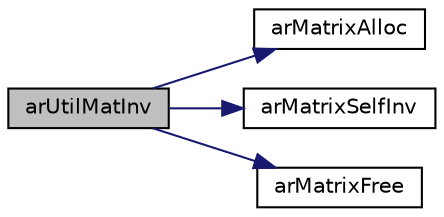 digraph "arUtilMatInv"
{
 // INTERACTIVE_SVG=YES
  edge [fontname="Helvetica",fontsize="10",labelfontname="Helvetica",labelfontsize="10"];
  node [fontname="Helvetica",fontsize="10",shape=record];
  rankdir="LR";
  Node1 [label="arUtilMatInv",height=0.2,width=0.4,color="black", fillcolor="grey75", style="filled", fontcolor="black"];
  Node1 -> Node2 [color="midnightblue",fontsize="10",style="solid",fontname="Helvetica"];
  Node2 [label="arMatrixAlloc",height=0.2,width=0.4,color="black", fillcolor="white", style="filled",URL="$matrix_8h.html#a4ab6ed1bcea1368a2040e9779ab28b9b"];
  Node1 -> Node3 [color="midnightblue",fontsize="10",style="solid",fontname="Helvetica"];
  Node3 [label="arMatrixSelfInv",height=0.2,width=0.4,color="black", fillcolor="white", style="filled",URL="$matrix_8h.html#a979db815d3f7ed81b0375ee39da3057a"];
  Node1 -> Node4 [color="midnightblue",fontsize="10",style="solid",fontname="Helvetica"];
  Node4 [label="arMatrixFree",height=0.2,width=0.4,color="black", fillcolor="white", style="filled",URL="$matrix_8h.html#a7b6cca2930147818bd060cddd5c5a28a"];
}
